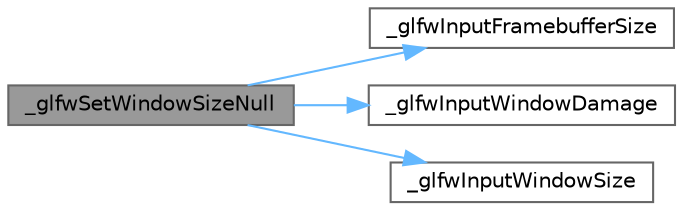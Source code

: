 digraph "_glfwSetWindowSizeNull"
{
 // LATEX_PDF_SIZE
  bgcolor="transparent";
  edge [fontname=Helvetica,fontsize=10,labelfontname=Helvetica,labelfontsize=10];
  node [fontname=Helvetica,fontsize=10,shape=box,height=0.2,width=0.4];
  rankdir="LR";
  Node1 [id="Node000001",label="_glfwSetWindowSizeNull",height=0.2,width=0.4,color="gray40", fillcolor="grey60", style="filled", fontcolor="black",tooltip=" "];
  Node1 -> Node2 [id="edge1_Node000001_Node000002",color="steelblue1",style="solid",tooltip=" "];
  Node2 [id="Node000002",label="_glfwInputFramebufferSize",height=0.2,width=0.4,color="grey40", fillcolor="white", style="filled",URL="$src_2window_8c.html#a1f8385157e99fea8cc960c0fb2f2fc47",tooltip=" "];
  Node1 -> Node3 [id="edge2_Node000001_Node000003",color="steelblue1",style="solid",tooltip=" "];
  Node3 [id="Node000003",label="_glfwInputWindowDamage",height=0.2,width=0.4,color="grey40", fillcolor="white", style="filled",URL="$src_2window_8c.html#ad9d5a996eef8fe1afcacc325f4510d1b",tooltip=" "];
  Node1 -> Node4 [id="edge3_Node000001_Node000004",color="steelblue1",style="solid",tooltip=" "];
  Node4 [id="Node000004",label="_glfwInputWindowSize",height=0.2,width=0.4,color="grey40", fillcolor="white", style="filled",URL="$src_2window_8c.html#a4becb396bda8c2a525a3d08d86354c6b",tooltip=" "];
}
